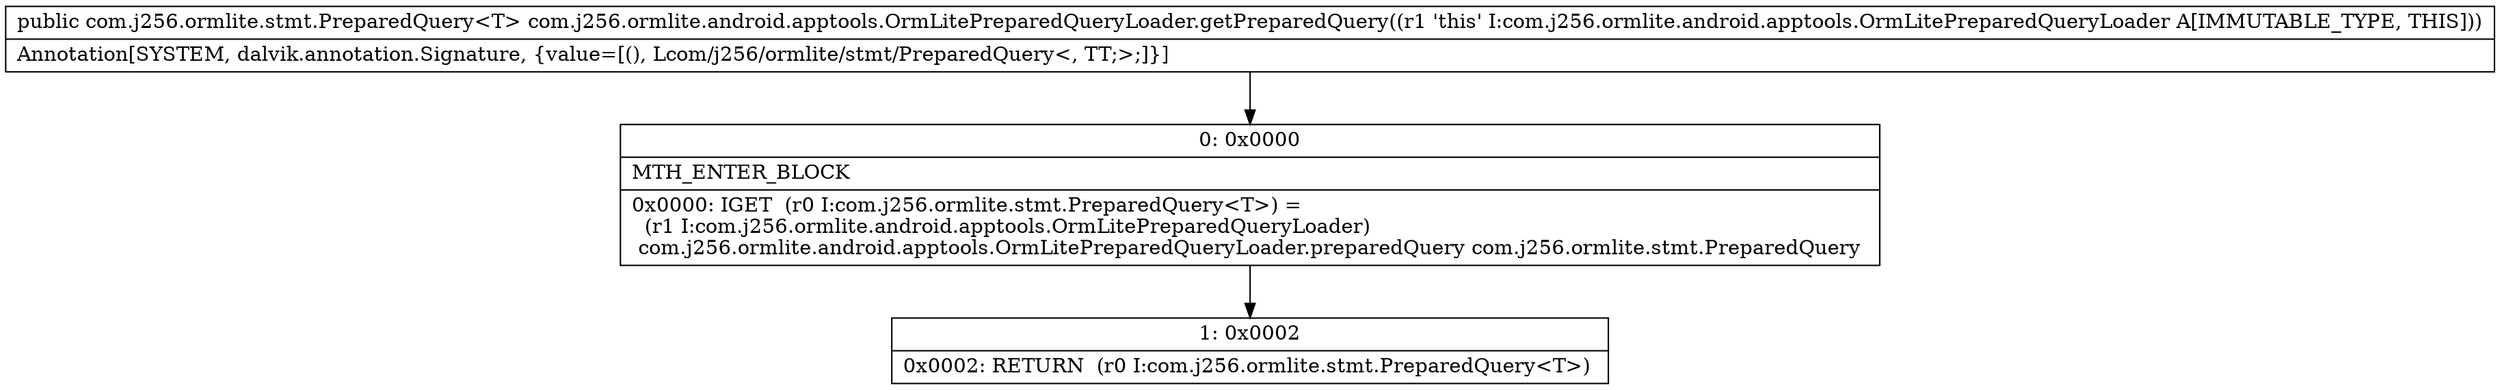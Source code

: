 digraph "CFG forcom.j256.ormlite.android.apptools.OrmLitePreparedQueryLoader.getPreparedQuery()Lcom\/j256\/ormlite\/stmt\/PreparedQuery;" {
Node_0 [shape=record,label="{0\:\ 0x0000|MTH_ENTER_BLOCK\l|0x0000: IGET  (r0 I:com.j256.ormlite.stmt.PreparedQuery\<T\>) = \l  (r1 I:com.j256.ormlite.android.apptools.OrmLitePreparedQueryLoader)\l com.j256.ormlite.android.apptools.OrmLitePreparedQueryLoader.preparedQuery com.j256.ormlite.stmt.PreparedQuery \l}"];
Node_1 [shape=record,label="{1\:\ 0x0002|0x0002: RETURN  (r0 I:com.j256.ormlite.stmt.PreparedQuery\<T\>) \l}"];
MethodNode[shape=record,label="{public com.j256.ormlite.stmt.PreparedQuery\<T\> com.j256.ormlite.android.apptools.OrmLitePreparedQueryLoader.getPreparedQuery((r1 'this' I:com.j256.ormlite.android.apptools.OrmLitePreparedQueryLoader A[IMMUTABLE_TYPE, THIS]))  | Annotation[SYSTEM, dalvik.annotation.Signature, \{value=[(), Lcom\/j256\/ormlite\/stmt\/PreparedQuery\<, TT;\>;]\}]\l}"];
MethodNode -> Node_0;
Node_0 -> Node_1;
}

